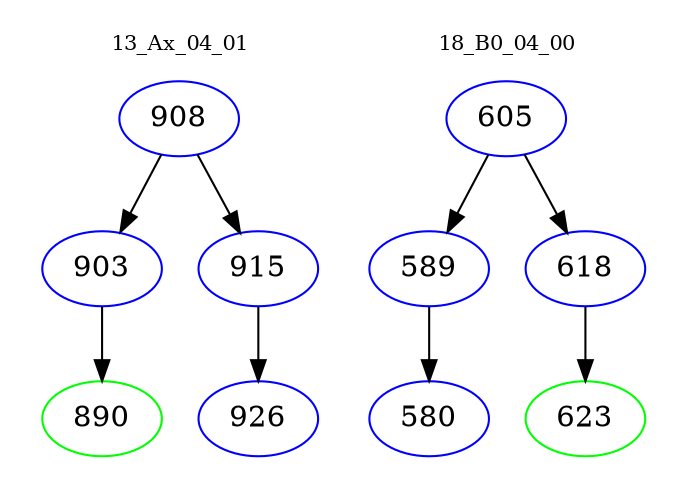 digraph{
subgraph cluster_0 {
color = white
label = "13_Ax_04_01";
fontsize=10;
T0_908 [label="908", color="blue"]
T0_908 -> T0_903 [color="black"]
T0_903 [label="903", color="blue"]
T0_903 -> T0_890 [color="black"]
T0_890 [label="890", color="green"]
T0_908 -> T0_915 [color="black"]
T0_915 [label="915", color="blue"]
T0_915 -> T0_926 [color="black"]
T0_926 [label="926", color="blue"]
}
subgraph cluster_1 {
color = white
label = "18_B0_04_00";
fontsize=10;
T1_605 [label="605", color="blue"]
T1_605 -> T1_589 [color="black"]
T1_589 [label="589", color="blue"]
T1_589 -> T1_580 [color="black"]
T1_580 [label="580", color="blue"]
T1_605 -> T1_618 [color="black"]
T1_618 [label="618", color="blue"]
T1_618 -> T1_623 [color="black"]
T1_623 [label="623", color="green"]
}
}
